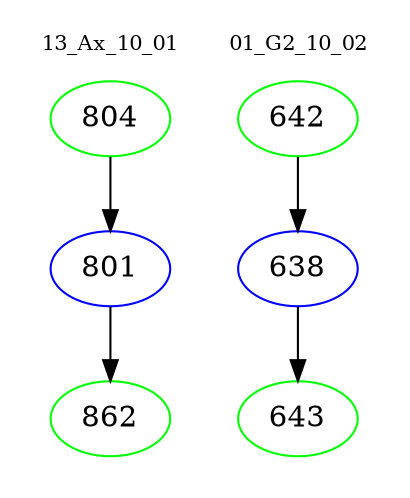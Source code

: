digraph{
subgraph cluster_0 {
color = white
label = "13_Ax_10_01";
fontsize=10;
T0_804 [label="804", color="green"]
T0_804 -> T0_801 [color="black"]
T0_801 [label="801", color="blue"]
T0_801 -> T0_862 [color="black"]
T0_862 [label="862", color="green"]
}
subgraph cluster_1 {
color = white
label = "01_G2_10_02";
fontsize=10;
T1_642 [label="642", color="green"]
T1_642 -> T1_638 [color="black"]
T1_638 [label="638", color="blue"]
T1_638 -> T1_643 [color="black"]
T1_643 [label="643", color="green"]
}
}
